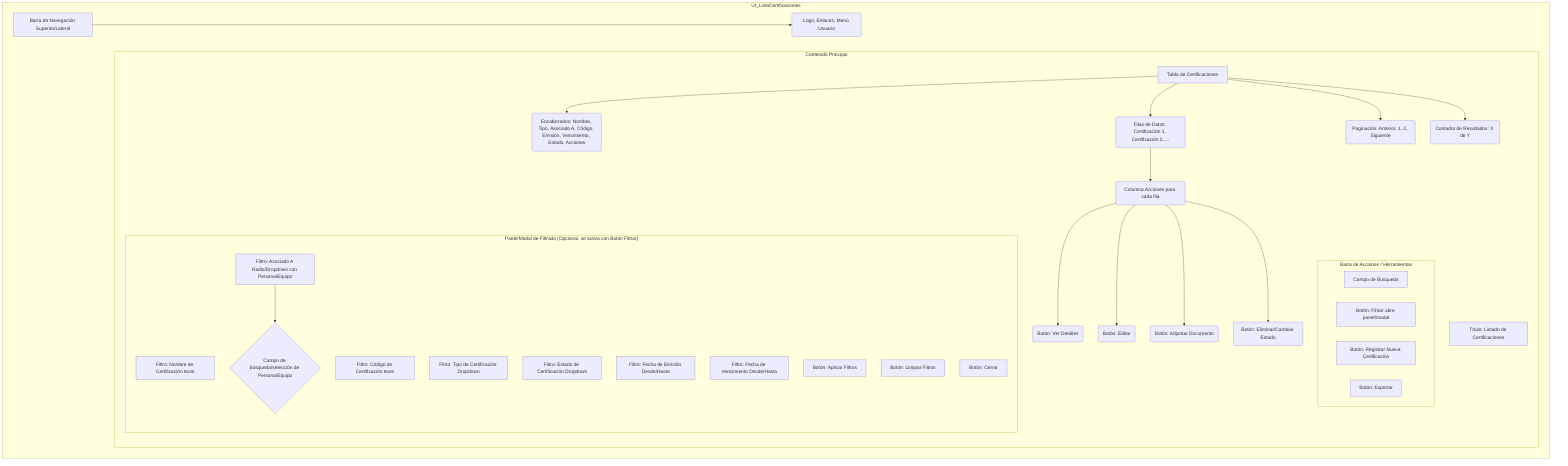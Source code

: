 graph TD
    subgraph "UI_ListaCertificaciones"
        A[Barra de Navegación Superior/Lateral] --> B(Logo, Enlaces, Menú Usuario)

        subgraph "Contenido Principal"
            C[Título: Listado de Certificaciones]

            subgraph "Barra de Acciones / Herramientas"
                D[Campo de Búsqueda]
                E[Botón: Filtrar abre panel/modal]
                F[Botón: Registrar Nueva Certificación]
                G[Botón: Exportar]
            end

            H[Tabla de Certificaciones] --> H1(Encabezados: Nombre, Tipo, Asociado A, Código, Emisión, Vencimiento, Estado, Acciones)
            H --> H2(Filas de Datos: Certificación 1, Certificación 2, ...)
            H --> H3(Paginación: Anterior, 1, 2, Siguiente)
            H --> H4(Contador de Resultados: X de Y)

            subgraph "Panel/Modal de Filtrado (Opcional, se activa con Botón Filtrar)"
                I1[Filtro: Nombre de Certificación texto]
                I2[Filtro: Código de Certificación texto]
                I3[Filtro: Tipo de Certificación Dropdown]
                I4[Filtro: Estado de Certificación Dropdown]
                I5[Filtro: Asociado A Radio/Dropdown con Persona/Equipo]
                I5 --> I5a{Campo de búsqueda/selección de Persona/Equipo}
                I6[Filtro: Fecha de Emisión Desde/Hasta]
                I7[Filtro: Fecha de Vencimiento Desde/Hasta]
                I8[Botón: Aplicar Filtros]
                I9[Botón: Limpiar Filtros]
                I10[Botón: Cerrar]
            end

            H2 --> J(Columna Acciones para cada fila)
            J --> J1(Botón: Ver Detalles)
            J --> J2(Botón: Editar)
            J --> J3(Botón: Adjuntar Documento)
            J --> J4(Botón: Eliminar/Cambiar Estado)
        end
    end